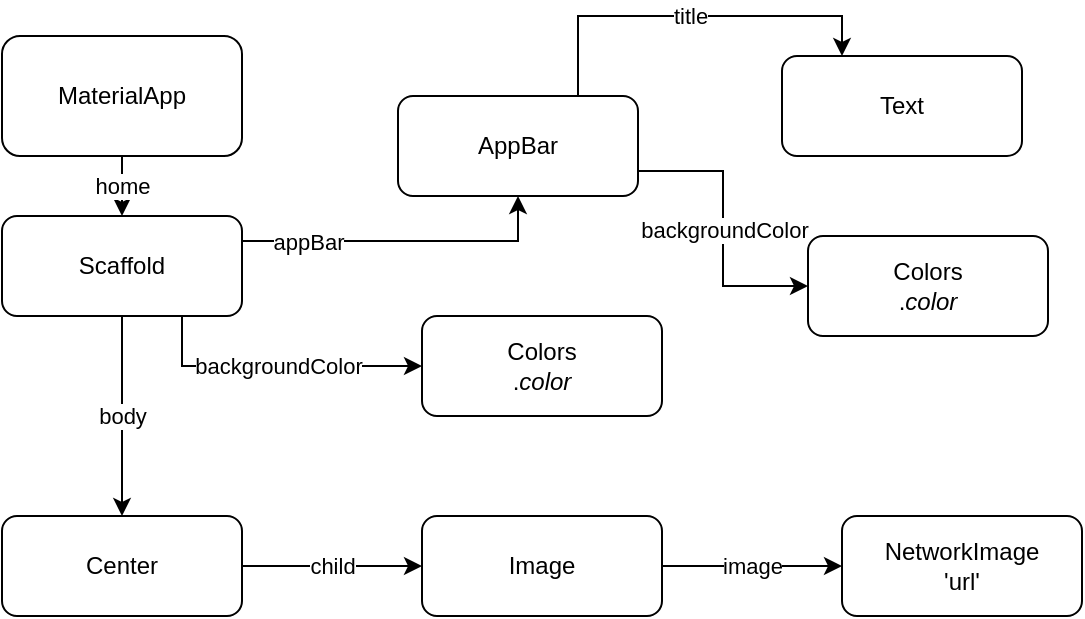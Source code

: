 <mxfile version="18.1.3" type="github">
  <diagram id="cMo_nbp5NmNp_q5T1oDT" name="Page-1">
    <mxGraphModel dx="1422" dy="772" grid="1" gridSize="10" guides="1" tooltips="1" connect="1" arrows="1" fold="1" page="1" pageScale="1" pageWidth="1100" pageHeight="850" math="0" shadow="0">
      <root>
        <mxCell id="0" />
        <mxCell id="1" parent="0" />
        <mxCell id="b8uPCHH269gAxBn1z9uY-5" value="home" style="edgeStyle=orthogonalEdgeStyle;rounded=0;orthogonalLoop=1;jettySize=auto;html=1;entryX=0.5;entryY=0;entryDx=0;entryDy=0;" edge="1" parent="1" source="b8uPCHH269gAxBn1z9uY-2" target="b8uPCHH269gAxBn1z9uY-4">
          <mxGeometry relative="1" as="geometry">
            <Array as="points" />
          </mxGeometry>
        </mxCell>
        <mxCell id="b8uPCHH269gAxBn1z9uY-2" value="MaterialApp" style="rounded=1;whiteSpace=wrap;html=1;" vertex="1" parent="1">
          <mxGeometry x="30" y="30" width="120" height="60" as="geometry" />
        </mxCell>
        <mxCell id="b8uPCHH269gAxBn1z9uY-7" value="backgroundColor" style="edgeStyle=orthogonalEdgeStyle;rounded=0;orthogonalLoop=1;jettySize=auto;html=1;exitX=0.75;exitY=1;exitDx=0;exitDy=0;" edge="1" parent="1" source="b8uPCHH269gAxBn1z9uY-4" target="b8uPCHH269gAxBn1z9uY-6">
          <mxGeometry relative="1" as="geometry" />
        </mxCell>
        <mxCell id="b8uPCHH269gAxBn1z9uY-9" value="" style="edgeStyle=orthogonalEdgeStyle;rounded=0;orthogonalLoop=1;jettySize=auto;html=1;exitX=1;exitY=0.25;exitDx=0;exitDy=0;" edge="1" parent="1" source="b8uPCHH269gAxBn1z9uY-4" target="b8uPCHH269gAxBn1z9uY-8">
          <mxGeometry relative="1" as="geometry" />
        </mxCell>
        <mxCell id="b8uPCHH269gAxBn1z9uY-10" value="appBar" style="edgeLabel;html=1;align=center;verticalAlign=middle;resizable=0;points=[];" vertex="1" connectable="0" parent="b8uPCHH269gAxBn1z9uY-9">
          <mxGeometry x="-0.425" relative="1" as="geometry">
            <mxPoint x="-13" as="offset" />
          </mxGeometry>
        </mxCell>
        <mxCell id="b8uPCHH269gAxBn1z9uY-16" value="child" style="edgeStyle=orthogonalEdgeStyle;rounded=0;orthogonalLoop=1;jettySize=auto;html=1;entryX=0;entryY=0.5;entryDx=0;entryDy=0;exitX=1;exitY=0.5;exitDx=0;exitDy=0;" edge="1" parent="1" source="b8uPCHH269gAxBn1z9uY-22" target="b8uPCHH269gAxBn1z9uY-15">
          <mxGeometry relative="1" as="geometry">
            <mxPoint x="105" y="150" as="sourcePoint" />
            <mxPoint x="195" y="300" as="targetPoint" />
          </mxGeometry>
        </mxCell>
        <mxCell id="b8uPCHH269gAxBn1z9uY-23" value="body" style="edgeStyle=orthogonalEdgeStyle;rounded=0;orthogonalLoop=1;jettySize=auto;html=1;" edge="1" parent="1" source="b8uPCHH269gAxBn1z9uY-4" target="b8uPCHH269gAxBn1z9uY-22">
          <mxGeometry relative="1" as="geometry" />
        </mxCell>
        <mxCell id="b8uPCHH269gAxBn1z9uY-4" value="Scaffold" style="rounded=1;whiteSpace=wrap;html=1;" vertex="1" parent="1">
          <mxGeometry x="30" y="120" width="120" height="50" as="geometry" />
        </mxCell>
        <mxCell id="b8uPCHH269gAxBn1z9uY-6" value="Colors&lt;br&gt;.&lt;i&gt;color&lt;/i&gt;" style="rounded=1;whiteSpace=wrap;html=1;" vertex="1" parent="1">
          <mxGeometry x="240" y="170" width="120" height="50" as="geometry" />
        </mxCell>
        <mxCell id="b8uPCHH269gAxBn1z9uY-12" value="title" style="edgeStyle=orthogonalEdgeStyle;rounded=0;orthogonalLoop=1;jettySize=auto;html=1;exitX=0.75;exitY=0;exitDx=0;exitDy=0;entryX=0.25;entryY=0;entryDx=0;entryDy=0;" edge="1" parent="1" source="b8uPCHH269gAxBn1z9uY-8" target="b8uPCHH269gAxBn1z9uY-11">
          <mxGeometry relative="1" as="geometry" />
        </mxCell>
        <mxCell id="b8uPCHH269gAxBn1z9uY-8" value="AppBar" style="rounded=1;whiteSpace=wrap;html=1;" vertex="1" parent="1">
          <mxGeometry x="228" y="60" width="120" height="50" as="geometry" />
        </mxCell>
        <mxCell id="b8uPCHH269gAxBn1z9uY-11" value="Text" style="rounded=1;whiteSpace=wrap;html=1;" vertex="1" parent="1">
          <mxGeometry x="420" y="40" width="120" height="50" as="geometry" />
        </mxCell>
        <mxCell id="b8uPCHH269gAxBn1z9uY-13" value="backgroundColor" style="edgeStyle=orthogonalEdgeStyle;rounded=0;orthogonalLoop=1;jettySize=auto;html=1;entryX=0;entryY=0.5;entryDx=0;entryDy=0;exitX=1;exitY=0.75;exitDx=0;exitDy=0;" edge="1" target="b8uPCHH269gAxBn1z9uY-14" parent="1" source="b8uPCHH269gAxBn1z9uY-8">
          <mxGeometry relative="1" as="geometry">
            <mxPoint x="302" y="622" as="sourcePoint" />
            <mxPoint x="189" y="622" as="targetPoint" />
          </mxGeometry>
        </mxCell>
        <mxCell id="b8uPCHH269gAxBn1z9uY-14" value="Colors&lt;br&gt;.&lt;i&gt;color&lt;/i&gt;" style="rounded=1;whiteSpace=wrap;html=1;" vertex="1" parent="1">
          <mxGeometry x="433" y="130" width="120" height="50" as="geometry" />
        </mxCell>
        <mxCell id="b8uPCHH269gAxBn1z9uY-18" value="image" style="edgeStyle=orthogonalEdgeStyle;rounded=0;orthogonalLoop=1;jettySize=auto;html=1;" edge="1" parent="1" source="b8uPCHH269gAxBn1z9uY-15" target="b8uPCHH269gAxBn1z9uY-17">
          <mxGeometry relative="1" as="geometry" />
        </mxCell>
        <mxCell id="b8uPCHH269gAxBn1z9uY-15" value="Image" style="rounded=1;whiteSpace=wrap;html=1;" vertex="1" parent="1">
          <mxGeometry x="240" y="270" width="120" height="50" as="geometry" />
        </mxCell>
        <mxCell id="b8uPCHH269gAxBn1z9uY-17" value="NetworkImage&lt;br&gt;&#39;url&#39;" style="rounded=1;whiteSpace=wrap;html=1;" vertex="1" parent="1">
          <mxGeometry x="450" y="270" width="120" height="50" as="geometry" />
        </mxCell>
        <mxCell id="b8uPCHH269gAxBn1z9uY-22" value="Center" style="rounded=1;whiteSpace=wrap;html=1;" vertex="1" parent="1">
          <mxGeometry x="30" y="270" width="120" height="50" as="geometry" />
        </mxCell>
      </root>
    </mxGraphModel>
  </diagram>
</mxfile>
